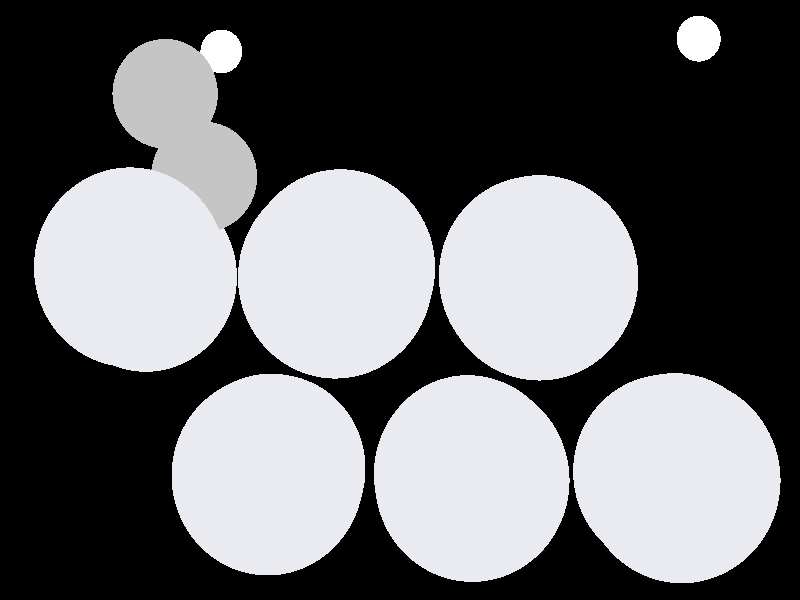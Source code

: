 #include "colors.inc"
#include "finish.inc"

global_settings {assumed_gamma 1 max_trace_level 6}
background {color White transmit 1.0}
camera {perspective
  right -9.40*x up 6.78*y
  direction 100.00*z
  location <0,0,100.00> look_at <0,0,0>}


light_source {<  2.00,   3.00,  40.00> color White
  area_light <0.70, 0, 0>, <0, 0.70, 0>, 3, 3
  adaptive 1 jitter}
// no fog
#declare simple = finish {phong 0.7}
#declare pale = finish {ambient 0.5 diffuse 0.85 roughness 0.001 specular 0.200 }
#declare intermediate = finish {ambient 0.3 diffuse 0.6 specular 0.1 roughness 0.04}
#declare vmd = finish {ambient 0.0 diffuse 0.65 phong 0.1 phong_size 40.0 specular 0.5 }
#declare jmol = finish {ambient 0.2 diffuse 0.6 specular 1 roughness 0.001 metallic}
#declare ase2 = finish {ambient 0.05 brilliance 3 diffuse 0.6 metallic specular 0.7 roughness 0.04 reflection 0.15}
#declare ase3 = finish {ambient 0.15 brilliance 2 diffuse 0.6 metallic specular 1.0 roughness 0.001 reflection 0.0}
#declare glass = finish {ambient 0.05 diffuse 0.3 specular 1.0 roughness 0.001}
#declare glass2 = finish {ambient 0.01 diffuse 0.3 specular 1.0 reflection 0.25 roughness 0.001}
#declare Rcell = 0.050;
#declare Rbond = 0.100;

#macro atom(LOC, R, COL, TRANS, FIN)
  sphere{LOC, R texture{pigment{color COL transmit TRANS} finish{FIN}}}
#end
#macro constrain(LOC, R, COL, TRANS FIN)
union{torus{R, Rcell rotate 45*z texture{pigment{color COL transmit TRANS} finish{FIN}}}
     torus{R, Rcell rotate -45*z texture{pigment{color COL transmit TRANS} finish{FIN}}}
     translate LOC}
#end

// no cell vertices
atom(< -1.60,  -2.07,  -8.49>, 1.16, rgb <0.82, 0.82, 0.88>, 0.0, ase3) // #0
atom(< -1.60,  -2.04,  -5.65>, 1.16, rgb <0.82, 0.82, 0.88>, 0.0, ase3) // #1
atom(< -1.60,  -2.04,  -2.84>, 1.16, rgb <0.82, 0.82, 0.88>, 0.0, ase3) // #2
atom(<  0.85,  -2.07,  -7.07>, 1.16, rgb <0.82, 0.82, 0.88>, 0.0, ase3) // #3
atom(<  0.84,  -2.05,  -4.25>, 1.16, rgb <0.82, 0.82, 0.88>, 0.0, ase3) // #4
atom(<  0.86,  -2.07,  -1.42>, 1.16, rgb <0.82, 0.82, 0.88>, 0.0, ase3) // #5
atom(<  3.31,  -2.05,  -5.68>, 1.16, rgb <0.82, 0.82, 0.88>, 0.0, ase3) // #6
atom(<  3.32,  -2.01,  -2.81>, 1.16, rgb <0.82, 0.82, 0.88>, 0.0, ase3) // #7
atom(<  3.31,  -2.04,   0.00>, 1.16, rgb <0.82, 0.82, 0.88>, 0.0, ase3) // #8
atom(< -3.24,   0.28,  -8.55>, 1.16, rgb <0.82, 0.82, 0.88>, 0.0, ase3) // #9
atom(< -3.32,   0.39,  -5.81>, 1.16, rgb <0.82, 0.82, 0.88>, 0.0, ase3) // #10
atom(< -3.26,   0.38,  -2.79>, 1.16, rgb <0.82, 0.82, 0.88>, 0.0, ase3) // #11
atom(< -0.77,   0.25,  -7.11>, 1.16, rgb <0.82, 0.82, 0.88>, 0.0, ase3) // #12
atom(< -0.73,   0.38,  -4.26>, 1.16, rgb <0.82, 0.82, 0.88>, 0.0, ase3) // #13
atom(< -0.77,   0.26,  -1.40>, 1.16, rgb <0.82, 0.82, 0.88>, 0.0, ase3) // #14
atom(<  1.66,   0.27,  -5.68>, 1.16, rgb <0.82, 0.82, 0.88>, 0.0, ase3) // #15
atom(<  1.63,   0.28,  -2.87>, 1.16, rgb <0.82, 0.82, 0.88>, 0.0, ase3) // #16
atom(<  1.64,   0.25,  -0.02>, 1.16, rgb <0.82, 0.82, 0.88>, 0.0, ase3) // #17
atom(< -2.40,   1.45,  -4.23>, 0.65, rgb <0.56, 0.56, 0.56>, 0.0, ase3) // #18
atom(< -2.90,   2.45,  -5.09>, 0.65, rgb <0.56, 0.56, 0.56>, 0.0, ase3) // #19
atom(< -2.22,   2.97,  -5.76>, 0.26, rgb <1.00, 1.00, 1.00>, 0.0, ase3) // #20
atom(<  3.53,   2.97,  -0.59>, 0.26, rgb <1.00, 1.00, 1.00>, 0.0, ase3) // #21

// no constraints

